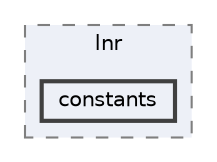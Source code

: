 digraph "repository/lnr-core/src/main/java/com/sterlite/cal/lnr/constants"
{
 // LATEX_PDF_SIZE
  bgcolor="transparent";
  edge [fontname=Helvetica,fontsize=10,labelfontname=Helvetica,labelfontsize=10];
  node [fontname=Helvetica,fontsize=10,shape=box,height=0.2,width=0.4];
  compound=true
  subgraph clusterdir_1b2bc26d67bfb4d7843ea9c1525ff8e4 {
    graph [ bgcolor="#edf0f7", pencolor="grey50", label="lnr", fontname=Helvetica,fontsize=10 style="filled,dashed", URL="dir_1b2bc26d67bfb4d7843ea9c1525ff8e4.html",tooltip=""]
  dir_72edf5e0a725c9d8ad1e466a6f53c61a [label="constants", fillcolor="#edf0f7", color="grey25", style="filled,bold", URL="dir_72edf5e0a725c9d8ad1e466a6f53c61a.html",tooltip=""];
  }
}
